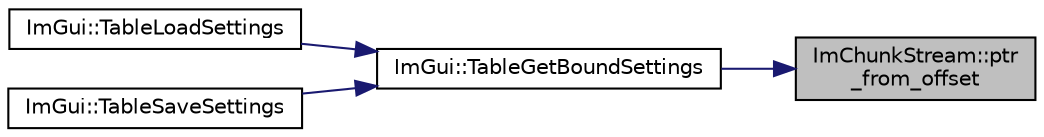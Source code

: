 digraph "ImChunkStream::ptr_from_offset"
{
 // LATEX_PDF_SIZE
  edge [fontname="Helvetica",fontsize="10",labelfontname="Helvetica",labelfontsize="10"];
  node [fontname="Helvetica",fontsize="10",shape=record];
  rankdir="RL";
  Node1 [label="ImChunkStream::ptr\l_from_offset",height=0.2,width=0.4,color="black", fillcolor="grey75", style="filled", fontcolor="black",tooltip=" "];
  Node1 -> Node2 [dir="back",color="midnightblue",fontsize="10",style="solid"];
  Node2 [label="ImGui::TableGetBoundSettings",height=0.2,width=0.4,color="black", fillcolor="white", style="filled",URL="$namespace_im_gui.html#a4824b64a0052e57fdb17c90331fb39cd",tooltip=" "];
  Node2 -> Node3 [dir="back",color="midnightblue",fontsize="10",style="solid"];
  Node3 [label="ImGui::TableLoadSettings",height=0.2,width=0.4,color="black", fillcolor="white", style="filled",URL="$namespace_im_gui.html#a9dbe18a196cc7e70f84cecfcb3b45c1b",tooltip=" "];
  Node2 -> Node4 [dir="back",color="midnightblue",fontsize="10",style="solid"];
  Node4 [label="ImGui::TableSaveSettings",height=0.2,width=0.4,color="black", fillcolor="white", style="filled",URL="$namespace_im_gui.html#aadf0917c8bc98aaab0bf3c7667b19afe",tooltip=" "];
}
